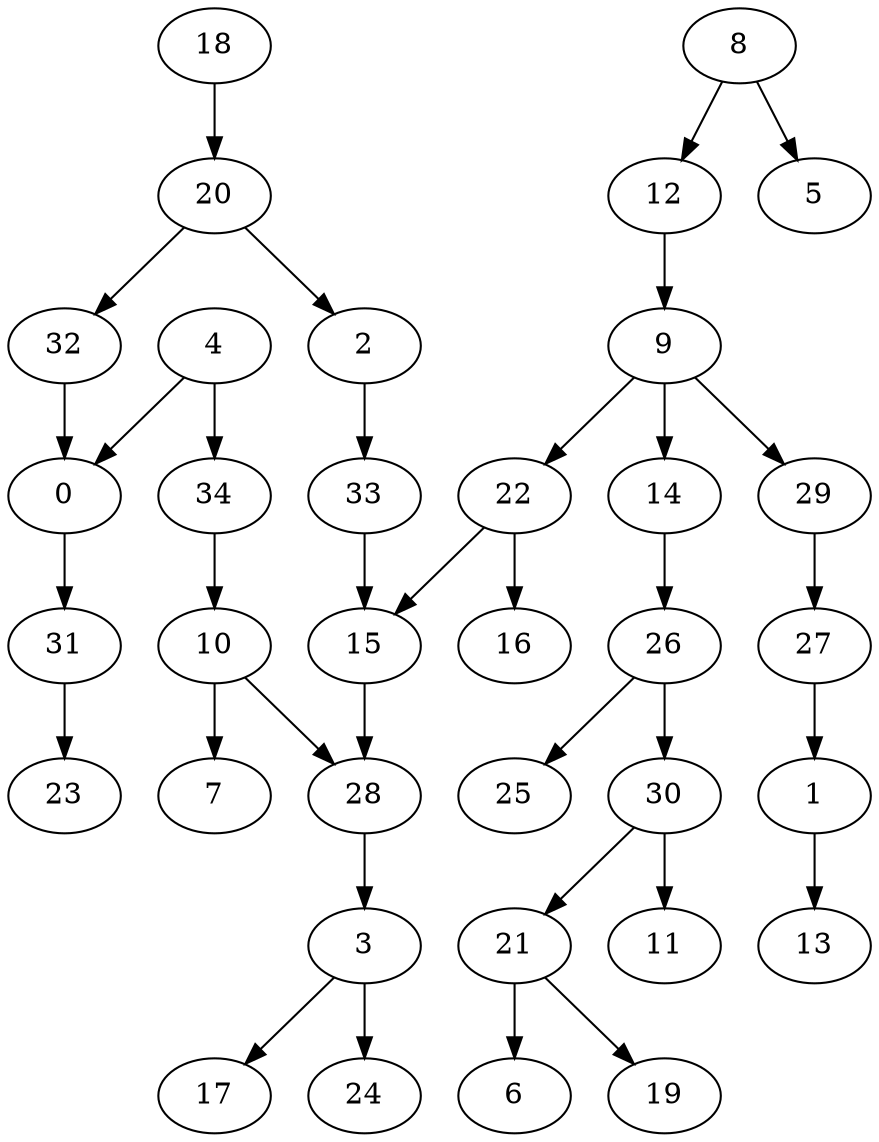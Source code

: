 digraph graphname {  0 -> 31;   1 -> 13;   2 -> 33;   3 -> 17;   3 -> 24;   4 -> 0;   4 -> 34;   28 -> 3;   8 -> 5;   8 -> 12;   9 -> 14;   9 -> 22;   9 -> 29;   10 -> 7;   10 -> 28;   12 -> 9;   14 -> 26;   18 -> 20;   20 -> 2;   20 -> 32;   15 -> 28;   21 -> 6;   21 -> 19;   22 -> 15;   22 -> 16;   26 -> 25;   26 -> 30;   27 -> 1;   29 -> 27;   30 -> 11;   30 -> 21;   32 -> 0;   31 -> 23;   34 -> 10;   33 -> 15; }
